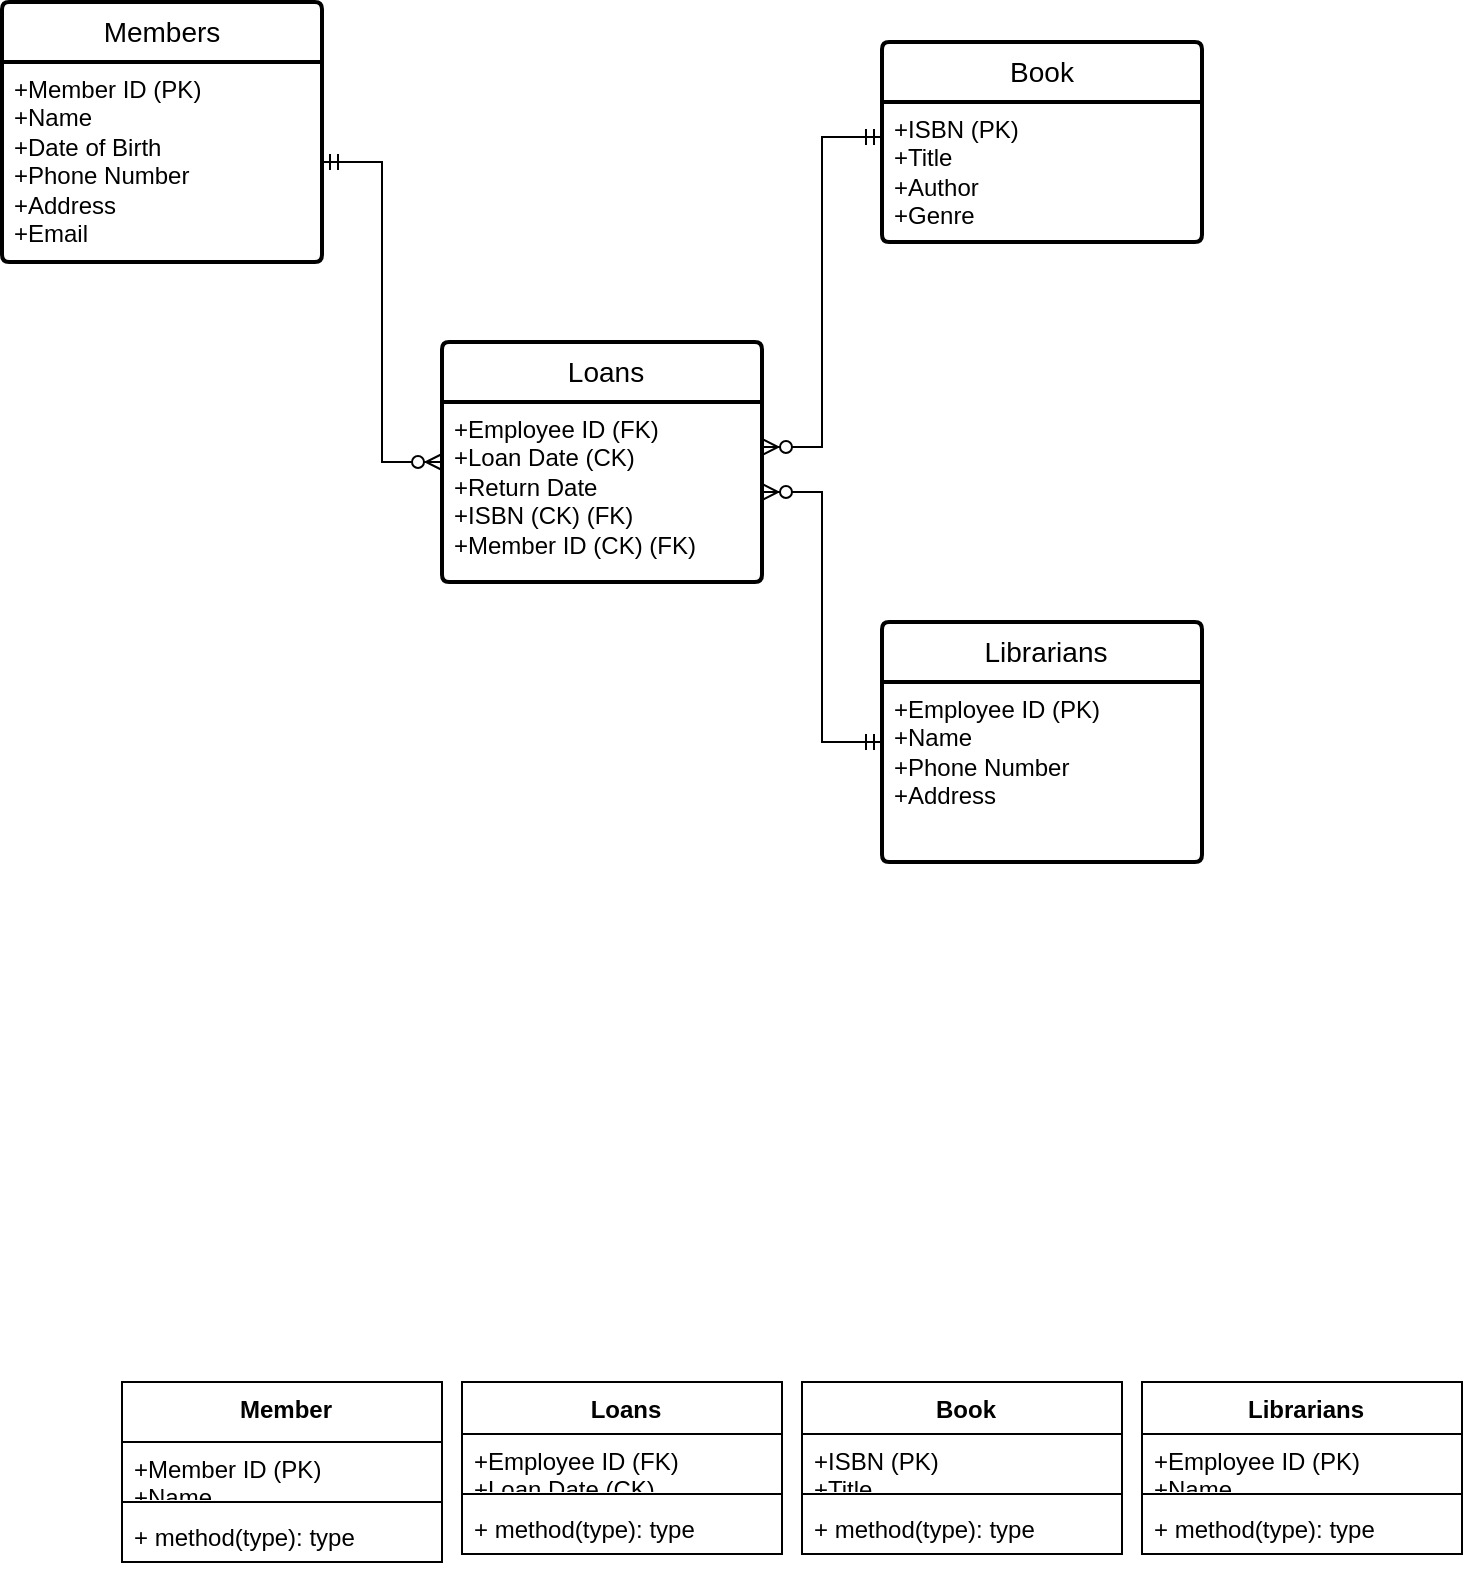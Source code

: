 <mxfile version="24.4.9" type="github">
  <diagram name="Page-1" id="JQiX8kT1mr57dHyr-gnF">
    <mxGraphModel dx="1050" dy="530" grid="1" gridSize="10" guides="1" tooltips="1" connect="1" arrows="1" fold="1" page="1" pageScale="1" pageWidth="850" pageHeight="1100" math="0" shadow="0">
      <root>
        <mxCell id="0" />
        <mxCell id="1" parent="0" />
        <mxCell id="DEPRjO1uCGuWEpomlT2Z-29" value="Book" style="swimlane;childLayout=stackLayout;horizontal=1;startSize=30;horizontalStack=0;rounded=1;fontSize=14;fontStyle=0;strokeWidth=2;resizeParent=0;resizeLast=1;shadow=0;dashed=0;align=center;arcSize=4;whiteSpace=wrap;html=1;" vertex="1" parent="1">
          <mxGeometry x="460" y="50" width="160" height="100" as="geometry" />
        </mxCell>
        <mxCell id="DEPRjO1uCGuWEpomlT2Z-30" value="+ISBN (PK)&lt;div&gt;+Title&lt;/div&gt;&lt;div&gt;+Author&lt;/div&gt;&lt;div&gt;+Genre&lt;/div&gt;" style="align=left;strokeColor=none;fillColor=none;spacingLeft=4;fontSize=12;verticalAlign=top;resizable=0;rotatable=0;part=1;html=1;" vertex="1" parent="DEPRjO1uCGuWEpomlT2Z-29">
          <mxGeometry y="30" width="160" height="70" as="geometry" />
        </mxCell>
        <mxCell id="DEPRjO1uCGuWEpomlT2Z-31" value="Members" style="swimlane;childLayout=stackLayout;horizontal=1;startSize=30;horizontalStack=0;rounded=1;fontSize=14;fontStyle=0;strokeWidth=2;resizeParent=0;resizeLast=1;shadow=0;dashed=0;align=center;arcSize=4;whiteSpace=wrap;html=1;" vertex="1" parent="1">
          <mxGeometry x="20" y="30" width="160" height="130" as="geometry" />
        </mxCell>
        <mxCell id="DEPRjO1uCGuWEpomlT2Z-32" value="+Member ID (PK)&lt;div&gt;+Name&lt;/div&gt;&lt;div&gt;+Date of Birth&lt;/div&gt;&lt;div&gt;+Phone Number&lt;/div&gt;&lt;div&gt;+Address&lt;/div&gt;&lt;div&gt;+Email&lt;/div&gt;" style="align=left;strokeColor=none;fillColor=none;spacingLeft=4;fontSize=12;verticalAlign=top;resizable=0;rotatable=0;part=1;html=1;" vertex="1" parent="DEPRjO1uCGuWEpomlT2Z-31">
          <mxGeometry y="30" width="160" height="100" as="geometry" />
        </mxCell>
        <mxCell id="DEPRjO1uCGuWEpomlT2Z-33" value="Loans" style="swimlane;childLayout=stackLayout;horizontal=1;startSize=30;horizontalStack=0;rounded=1;fontSize=14;fontStyle=0;strokeWidth=2;resizeParent=0;resizeLast=1;shadow=0;dashed=0;align=center;arcSize=4;whiteSpace=wrap;html=1;verticalAlign=top;spacingLeft=4;fontFamily=Helvetica;fontColor=default;resizable=0;fillColor=none;direction=east;" vertex="1" parent="1">
          <mxGeometry x="240" y="200" width="160" height="120" as="geometry" />
        </mxCell>
        <mxCell id="DEPRjO1uCGuWEpomlT2Z-34" value="&lt;div&gt;+Employee ID (FK)&lt;/div&gt;&lt;div&gt;+Loan Date (CK)&lt;/div&gt;&lt;div&gt;+Return Date&lt;/div&gt;&lt;div&gt;+ISBN (CK) (FK)&lt;/div&gt;&lt;div&gt;+Member ID (CK) (FK)&lt;/div&gt;" style="align=left;strokeColor=none;fillColor=none;spacingLeft=4;fontSize=12;verticalAlign=top;resizable=0;rotatable=0;part=1;html=1;fontFamily=Helvetica;fontColor=default;" vertex="1" parent="DEPRjO1uCGuWEpomlT2Z-33">
          <mxGeometry y="30" width="160" height="90" as="geometry" />
        </mxCell>
        <mxCell id="DEPRjO1uCGuWEpomlT2Z-35" value="Librarians" style="swimlane;childLayout=stackLayout;horizontal=1;startSize=30;horizontalStack=0;rounded=1;fontSize=14;fontStyle=0;strokeWidth=2;resizeParent=0;resizeLast=1;shadow=0;dashed=0;align=center;arcSize=4;whiteSpace=wrap;html=1;verticalAlign=top;spacingLeft=4;fontFamily=Helvetica;fontColor=default;resizable=0;fillColor=none;" vertex="1" parent="1">
          <mxGeometry x="460" y="340" width="160" height="120" as="geometry" />
        </mxCell>
        <mxCell id="DEPRjO1uCGuWEpomlT2Z-36" value="+Employee ID (PK)&lt;div&gt;+Name&lt;/div&gt;&lt;div&gt;+Phone Number&lt;/div&gt;&lt;div&gt;+Address&lt;/div&gt;&lt;div&gt;&amp;nbsp;&lt;/div&gt;" style="align=left;strokeColor=none;fillColor=none;spacingLeft=4;fontSize=12;verticalAlign=top;resizable=0;rotatable=0;part=1;html=1;fontFamily=Helvetica;fontColor=default;" vertex="1" parent="DEPRjO1uCGuWEpomlT2Z-35">
          <mxGeometry y="30" width="160" height="90" as="geometry" />
        </mxCell>
        <mxCell id="DEPRjO1uCGuWEpomlT2Z-47" style="edgeStyle=orthogonalEdgeStyle;rounded=0;orthogonalLoop=1;jettySize=auto;html=1;exitX=0.5;exitY=1;exitDx=0;exitDy=0;fontFamily=Helvetica;fontSize=12;fontColor=default;resizable=0;" edge="1" parent="DEPRjO1uCGuWEpomlT2Z-35" source="DEPRjO1uCGuWEpomlT2Z-36" target="DEPRjO1uCGuWEpomlT2Z-36">
          <mxGeometry relative="1" as="geometry" />
        </mxCell>
        <mxCell id="DEPRjO1uCGuWEpomlT2Z-39" value="" style="edgeStyle=entityRelationEdgeStyle;fontSize=12;html=1;endArrow=ERzeroToMany;startArrow=ERmandOne;rounded=0;fontFamily=Helvetica;fontColor=default;resizable=0;exitX=1;exitY=0.5;exitDx=0;exitDy=0;entryX=0;entryY=0.5;entryDx=0;entryDy=0;" edge="1" parent="1" source="DEPRjO1uCGuWEpomlT2Z-32" target="DEPRjO1uCGuWEpomlT2Z-33">
          <mxGeometry width="100" height="100" relative="1" as="geometry">
            <mxPoint x="370" y="330" as="sourcePoint" />
            <mxPoint x="470" y="230" as="targetPoint" />
          </mxGeometry>
        </mxCell>
        <mxCell id="DEPRjO1uCGuWEpomlT2Z-41" value="" style="edgeStyle=entityRelationEdgeStyle;fontSize=12;html=1;endArrow=ERzeroToMany;startArrow=ERmandOne;rounded=0;fontFamily=Helvetica;fontColor=default;resizable=0;exitX=0;exitY=0.25;exitDx=0;exitDy=0;entryX=1;entryY=0.25;entryDx=0;entryDy=0;" edge="1" parent="1" source="DEPRjO1uCGuWEpomlT2Z-30" target="DEPRjO1uCGuWEpomlT2Z-34">
          <mxGeometry width="100" height="100" relative="1" as="geometry">
            <mxPoint x="190" y="135" as="sourcePoint" />
            <mxPoint x="250" y="270" as="targetPoint" />
            <Array as="points">
              <mxPoint x="440" y="200" />
            </Array>
          </mxGeometry>
        </mxCell>
        <mxCell id="DEPRjO1uCGuWEpomlT2Z-49" value="" style="edgeStyle=entityRelationEdgeStyle;fontSize=12;html=1;endArrow=ERzeroToMany;startArrow=ERmandOne;rounded=0;fontFamily=Helvetica;fontColor=default;resizable=0;exitX=0;exitY=0.5;exitDx=0;exitDy=0;entryX=1;entryY=0.5;entryDx=0;entryDy=0;" edge="1" parent="1" source="DEPRjO1uCGuWEpomlT2Z-35" target="DEPRjO1uCGuWEpomlT2Z-34">
          <mxGeometry width="100" height="100" relative="1" as="geometry">
            <mxPoint x="480" y="118" as="sourcePoint" />
            <mxPoint x="480" y="380" as="targetPoint" />
            <Array as="points">
              <mxPoint x="460" y="220" />
            </Array>
          </mxGeometry>
        </mxCell>
        <mxCell id="DEPRjO1uCGuWEpomlT2Z-62" value="Member" style="swimlane;fontStyle=1;align=center;verticalAlign=top;childLayout=stackLayout;horizontal=1;startSize=30;horizontalStack=0;resizeParent=1;resizeParentMax=0;resizeLast=0;collapsible=1;marginBottom=0;whiteSpace=wrap;html=1;spacingLeft=4;fontFamily=Helvetica;fontSize=12;fontColor=default;resizable=0;fillColor=none;" vertex="1" parent="1">
          <mxGeometry x="80" y="720" width="160" height="90" as="geometry" />
        </mxCell>
        <mxCell id="DEPRjO1uCGuWEpomlT2Z-63" value="&lt;span style=&quot;text-wrap: nowrap;&quot;&gt;+Member ID (PK)&lt;/span&gt;&lt;div style=&quot;text-wrap: nowrap;&quot;&gt;+Name&lt;/div&gt;&lt;div style=&quot;text-wrap: nowrap;&quot;&gt;+Date of Birth&lt;/div&gt;&lt;div style=&quot;text-wrap: nowrap;&quot;&gt;+Phone Number&lt;/div&gt;&lt;div style=&quot;text-wrap: nowrap;&quot;&gt;+Address&lt;/div&gt;&lt;div style=&quot;text-wrap: nowrap;&quot;&gt;+Email&lt;/div&gt;" style="text;strokeColor=none;fillColor=none;align=left;verticalAlign=top;spacingLeft=4;spacingRight=4;overflow=hidden;rotatable=0;points=[[0,0.5],[1,0.5]];portConstraint=eastwest;whiteSpace=wrap;html=1;fontFamily=Helvetica;fontSize=12;fontColor=default;resizable=0;" vertex="1" parent="DEPRjO1uCGuWEpomlT2Z-62">
          <mxGeometry y="30" width="160" height="26" as="geometry" />
        </mxCell>
        <mxCell id="DEPRjO1uCGuWEpomlT2Z-64" value="" style="line;strokeWidth=1;fillColor=none;align=left;verticalAlign=middle;spacingTop=-1;spacingLeft=3;spacingRight=3;rotatable=0;labelPosition=right;points=[];portConstraint=eastwest;strokeColor=inherit;fontFamily=Helvetica;fontSize=12;fontColor=default;resizable=0;" vertex="1" parent="DEPRjO1uCGuWEpomlT2Z-62">
          <mxGeometry y="56" width="160" height="8" as="geometry" />
        </mxCell>
        <mxCell id="DEPRjO1uCGuWEpomlT2Z-65" value="+ method(type): type" style="text;strokeColor=none;fillColor=none;align=left;verticalAlign=top;spacingLeft=4;spacingRight=4;overflow=hidden;rotatable=0;points=[[0,0.5],[1,0.5]];portConstraint=eastwest;whiteSpace=wrap;html=1;fontFamily=Helvetica;fontSize=12;fontColor=default;resizable=0;" vertex="1" parent="DEPRjO1uCGuWEpomlT2Z-62">
          <mxGeometry y="64" width="160" height="26" as="geometry" />
        </mxCell>
        <mxCell id="DEPRjO1uCGuWEpomlT2Z-66" value="Loans" style="swimlane;fontStyle=1;align=center;verticalAlign=top;childLayout=stackLayout;horizontal=1;startSize=26;horizontalStack=0;resizeParent=1;resizeParentMax=0;resizeLast=0;collapsible=1;marginBottom=0;whiteSpace=wrap;html=1;spacingLeft=4;fontFamily=Helvetica;fontSize=12;fontColor=default;resizable=0;fillColor=none;" vertex="1" parent="1">
          <mxGeometry x="250" y="720" width="160" height="86" as="geometry" />
        </mxCell>
        <mxCell id="DEPRjO1uCGuWEpomlT2Z-67" value="&lt;div style=&quot;text-wrap: nowrap;&quot;&gt;+Employee ID (FK)&lt;/div&gt;&lt;div style=&quot;text-wrap: nowrap;&quot;&gt;+Loan Date (CK)&lt;/div&gt;&lt;div style=&quot;text-wrap: nowrap;&quot;&gt;+Return Date&lt;/div&gt;&lt;div style=&quot;text-wrap: nowrap;&quot;&gt;+ISBN (CK) (FK)&lt;/div&gt;&lt;div style=&quot;text-wrap: nowrap;&quot;&gt;+Member ID (CK) (FK)&lt;/div&gt;" style="text;strokeColor=none;fillColor=none;align=left;verticalAlign=top;spacingLeft=4;spacingRight=4;overflow=hidden;rotatable=0;points=[[0,0.5],[1,0.5]];portConstraint=eastwest;whiteSpace=wrap;html=1;fontFamily=Helvetica;fontSize=12;fontColor=default;resizable=0;" vertex="1" parent="DEPRjO1uCGuWEpomlT2Z-66">
          <mxGeometry y="26" width="160" height="26" as="geometry" />
        </mxCell>
        <mxCell id="DEPRjO1uCGuWEpomlT2Z-68" value="" style="line;strokeWidth=1;fillColor=none;align=left;verticalAlign=middle;spacingTop=-1;spacingLeft=3;spacingRight=3;rotatable=0;labelPosition=right;points=[];portConstraint=eastwest;strokeColor=inherit;fontFamily=Helvetica;fontSize=12;fontColor=default;resizable=0;" vertex="1" parent="DEPRjO1uCGuWEpomlT2Z-66">
          <mxGeometry y="52" width="160" height="8" as="geometry" />
        </mxCell>
        <mxCell id="DEPRjO1uCGuWEpomlT2Z-69" value="+ method(type): type" style="text;strokeColor=none;fillColor=none;align=left;verticalAlign=top;spacingLeft=4;spacingRight=4;overflow=hidden;rotatable=0;points=[[0,0.5],[1,0.5]];portConstraint=eastwest;whiteSpace=wrap;html=1;fontFamily=Helvetica;fontSize=12;fontColor=default;resizable=0;" vertex="1" parent="DEPRjO1uCGuWEpomlT2Z-66">
          <mxGeometry y="60" width="160" height="26" as="geometry" />
        </mxCell>
        <mxCell id="DEPRjO1uCGuWEpomlT2Z-70" value="Book" style="swimlane;fontStyle=1;align=center;verticalAlign=top;childLayout=stackLayout;horizontal=1;startSize=26;horizontalStack=0;resizeParent=1;resizeParentMax=0;resizeLast=0;collapsible=1;marginBottom=0;whiteSpace=wrap;html=1;spacingLeft=4;fontFamily=Helvetica;fontSize=12;fontColor=default;resizable=0;fillColor=none;" vertex="1" parent="1">
          <mxGeometry x="420" y="720" width="160" height="86" as="geometry" />
        </mxCell>
        <mxCell id="DEPRjO1uCGuWEpomlT2Z-71" value="&lt;span style=&quot;text-wrap: nowrap;&quot;&gt;+ISBN (PK)&lt;/span&gt;&lt;div style=&quot;text-wrap: nowrap;&quot;&gt;+Title&lt;/div&gt;&lt;div style=&quot;text-wrap: nowrap;&quot;&gt;+Author&lt;/div&gt;&lt;div style=&quot;text-wrap: nowrap;&quot;&gt;+Genre&lt;/div&gt;" style="text;strokeColor=none;fillColor=none;align=left;verticalAlign=top;spacingLeft=4;spacingRight=4;overflow=hidden;rotatable=0;points=[[0,0.5],[1,0.5]];portConstraint=eastwest;whiteSpace=wrap;html=1;fontFamily=Helvetica;fontSize=12;fontColor=default;resizable=0;" vertex="1" parent="DEPRjO1uCGuWEpomlT2Z-70">
          <mxGeometry y="26" width="160" height="26" as="geometry" />
        </mxCell>
        <mxCell id="DEPRjO1uCGuWEpomlT2Z-72" value="" style="line;strokeWidth=1;fillColor=none;align=left;verticalAlign=middle;spacingTop=-1;spacingLeft=3;spacingRight=3;rotatable=0;labelPosition=right;points=[];portConstraint=eastwest;strokeColor=inherit;fontFamily=Helvetica;fontSize=12;fontColor=default;resizable=0;" vertex="1" parent="DEPRjO1uCGuWEpomlT2Z-70">
          <mxGeometry y="52" width="160" height="8" as="geometry" />
        </mxCell>
        <mxCell id="DEPRjO1uCGuWEpomlT2Z-73" value="+ method(type): type" style="text;strokeColor=none;fillColor=none;align=left;verticalAlign=top;spacingLeft=4;spacingRight=4;overflow=hidden;rotatable=0;points=[[0,0.5],[1,0.5]];portConstraint=eastwest;whiteSpace=wrap;html=1;fontFamily=Helvetica;fontSize=12;fontColor=default;resizable=0;" vertex="1" parent="DEPRjO1uCGuWEpomlT2Z-70">
          <mxGeometry y="60" width="160" height="26" as="geometry" />
        </mxCell>
        <mxCell id="DEPRjO1uCGuWEpomlT2Z-74" value="Librarians" style="swimlane;fontStyle=1;align=center;verticalAlign=top;childLayout=stackLayout;horizontal=1;startSize=26;horizontalStack=0;resizeParent=1;resizeParentMax=0;resizeLast=0;collapsible=1;marginBottom=0;whiteSpace=wrap;html=1;spacingLeft=4;fontFamily=Helvetica;fontSize=12;fontColor=default;resizable=0;fillColor=none;" vertex="1" parent="1">
          <mxGeometry x="590" y="720" width="160" height="86" as="geometry" />
        </mxCell>
        <mxCell id="DEPRjO1uCGuWEpomlT2Z-75" value="&lt;span style=&quot;text-wrap: nowrap;&quot;&gt;+Employee ID (PK)&lt;/span&gt;&lt;div style=&quot;text-wrap: nowrap;&quot;&gt;+Name&lt;/div&gt;&lt;div style=&quot;text-wrap: nowrap;&quot;&gt;+Phone Number&lt;/div&gt;&lt;div style=&quot;text-wrap: nowrap;&quot;&gt;+Address&lt;/div&gt;&lt;div style=&quot;text-wrap: nowrap;&quot;&gt;&amp;nbsp;&lt;/div&gt;" style="text;strokeColor=none;fillColor=none;align=left;verticalAlign=top;spacingLeft=4;spacingRight=4;overflow=hidden;rotatable=0;points=[[0,0.5],[1,0.5]];portConstraint=eastwest;whiteSpace=wrap;html=1;fontFamily=Helvetica;fontSize=12;fontColor=default;resizable=0;" vertex="1" parent="DEPRjO1uCGuWEpomlT2Z-74">
          <mxGeometry y="26" width="160" height="26" as="geometry" />
        </mxCell>
        <mxCell id="DEPRjO1uCGuWEpomlT2Z-76" value="" style="line;strokeWidth=1;fillColor=none;align=left;verticalAlign=middle;spacingTop=-1;spacingLeft=3;spacingRight=3;rotatable=0;labelPosition=right;points=[];portConstraint=eastwest;strokeColor=inherit;fontFamily=Helvetica;fontSize=12;fontColor=default;resizable=0;" vertex="1" parent="DEPRjO1uCGuWEpomlT2Z-74">
          <mxGeometry y="52" width="160" height="8" as="geometry" />
        </mxCell>
        <mxCell id="DEPRjO1uCGuWEpomlT2Z-77" value="+ method(type): type" style="text;strokeColor=none;fillColor=none;align=left;verticalAlign=top;spacingLeft=4;spacingRight=4;overflow=hidden;rotatable=0;points=[[0,0.5],[1,0.5]];portConstraint=eastwest;whiteSpace=wrap;html=1;fontFamily=Helvetica;fontSize=12;fontColor=default;resizable=0;" vertex="1" parent="DEPRjO1uCGuWEpomlT2Z-74">
          <mxGeometry y="60" width="160" height="26" as="geometry" />
        </mxCell>
      </root>
    </mxGraphModel>
  </diagram>
</mxfile>
